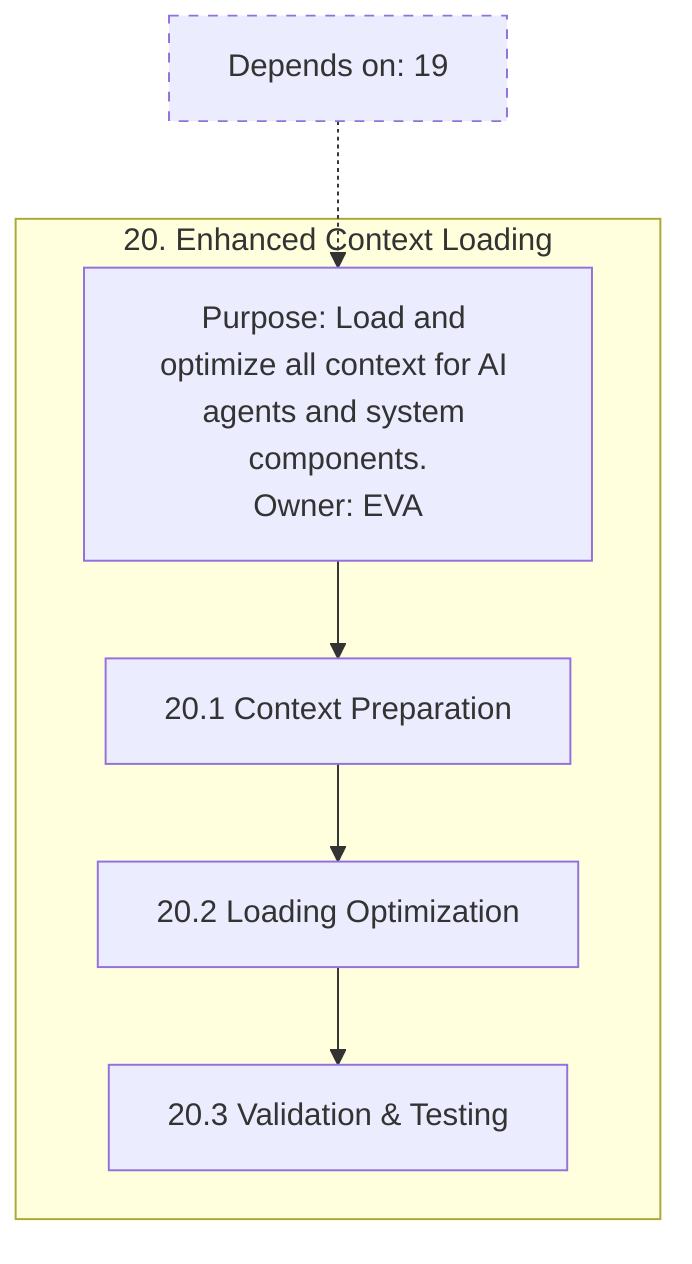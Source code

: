 flowchart TB
%% Stage 20 Detail
subgraph S20["20. Enhanced Context Loading"]
  S20_root["Purpose: Load and optimize all context for AI agents and system components.
Owner: EVA"]
  S20_A["20.1 Context Preparation"]
  S20_B["20.2 Loading Optimization"]
  S20_C["20.3 Validation & Testing"]
  S20_root --> S20_A --> S20_B --> S20_C
end
classDef dep stroke-dasharray: 5 5;
D20["Depends on: 19"]:::dep -.-> S20_root